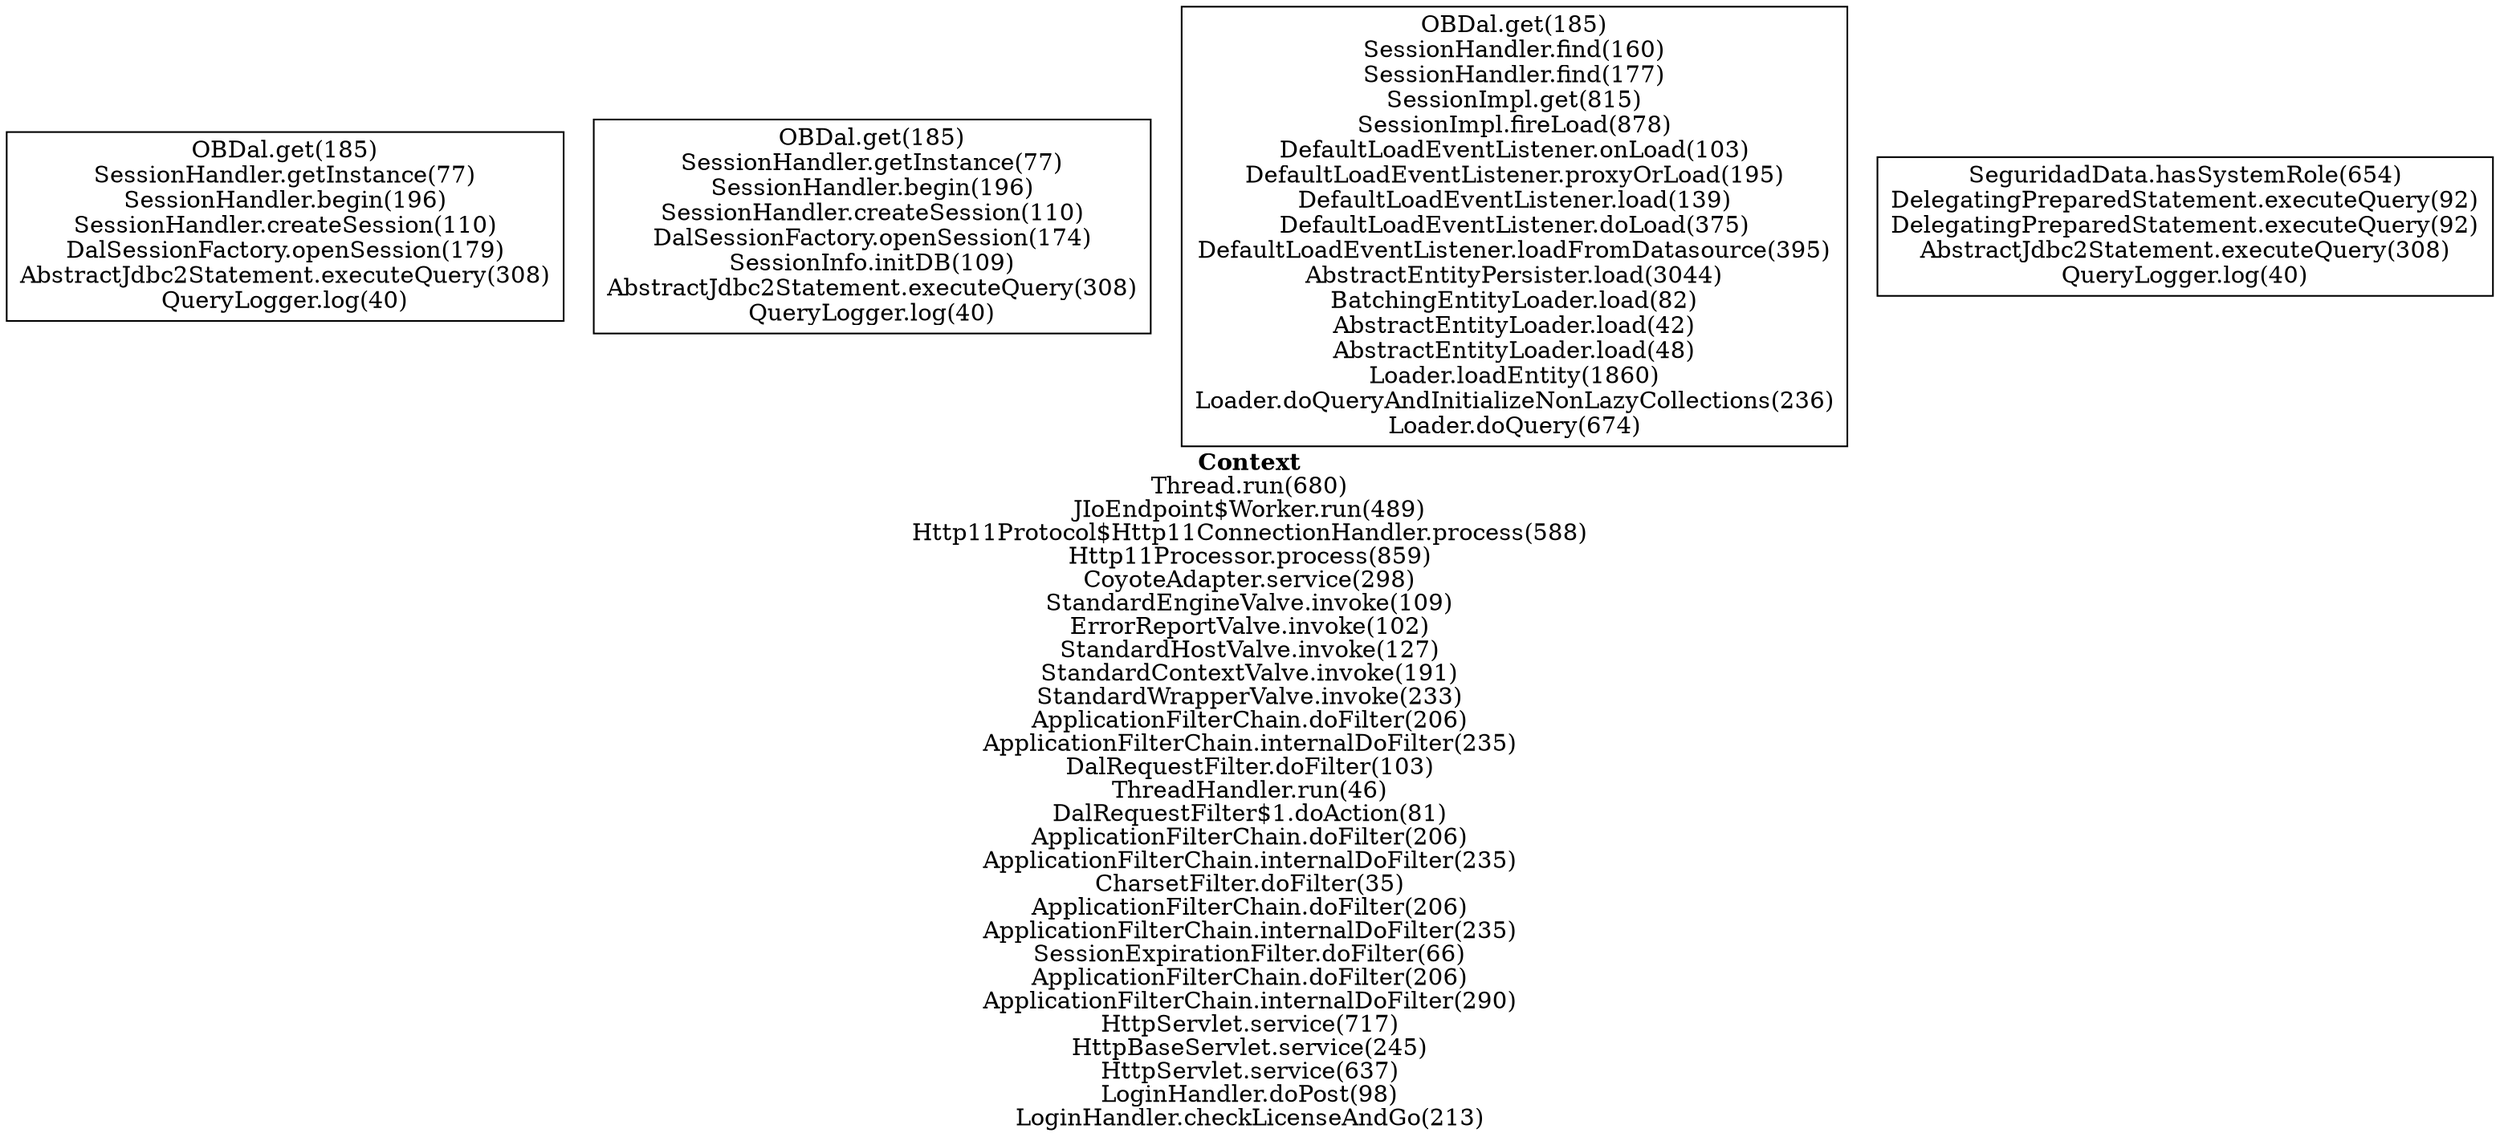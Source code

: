 digraph 867695 { 
label=<<font face="Times-Bold">Context</font><br/>Thread.run(680)<br/>JIoEndpoint$Worker.run(489)<br/>Http11Protocol$Http11ConnectionHandler.process(588)<br/>Http11Processor.process(859)<br/>CoyoteAdapter.service(298)<br/>StandardEngineValve.invoke(109)<br/>ErrorReportValve.invoke(102)<br/>StandardHostValve.invoke(127)<br/>StandardContextValve.invoke(191)<br/>StandardWrapperValve.invoke(233)<br/>ApplicationFilterChain.doFilter(206)<br/>ApplicationFilterChain.internalDoFilter(235)<br/>DalRequestFilter.doFilter(103)<br/>ThreadHandler.run(46)<br/>DalRequestFilter$1.doAction(81)<br/>ApplicationFilterChain.doFilter(206)<br/>ApplicationFilterChain.internalDoFilter(235)<br/>CharsetFilter.doFilter(35)<br/>ApplicationFilterChain.doFilter(206)<br/>ApplicationFilterChain.internalDoFilter(235)<br/>SessionExpirationFilter.doFilter(66)<br/>ApplicationFilterChain.doFilter(206)<br/>ApplicationFilterChain.internalDoFilter(290)<br/>HttpServlet.service(717)<br/>HttpBaseServlet.service(245)<br/>HttpServlet.service(637)<br/>LoginHandler.doPost(98)<br/>LoginHandler.checkLicenseAndGo(213)>;rankdir=BT;
1 [label="OBDal.get(185)\nSessionHandler.getInstance(77)\nSessionHandler.begin(196)\nSessionHandler.createSession(110)\nDalSessionFactory.openSession(179)\nAbstractJdbc2Statement.executeQuery(308)\nQueryLogger.log(40)\n", shape=box];
2 [label="OBDal.get(185)\nSessionHandler.getInstance(77)\nSessionHandler.begin(196)\nSessionHandler.createSession(110)\nDalSessionFactory.openSession(174)\nSessionInfo.initDB(109)\nAbstractJdbc2Statement.executeQuery(308)\nQueryLogger.log(40)\n", shape=box];
3 [label="OBDal.get(185)\nSessionHandler.find(160)\nSessionHandler.find(177)\nSessionImpl.get(815)\nSessionImpl.fireLoad(878)\nDefaultLoadEventListener.onLoad(103)\nDefaultLoadEventListener.proxyOrLoad(195)\nDefaultLoadEventListener.load(139)\nDefaultLoadEventListener.doLoad(375)\nDefaultLoadEventListener.loadFromDatasource(395)\nAbstractEntityPersister.load(3044)\nBatchingEntityLoader.load(82)\nAbstractEntityLoader.load(42)\nAbstractEntityLoader.load(48)\nLoader.loadEntity(1860)\nLoader.doQueryAndInitializeNonLazyCollections(236)\nLoader.doQuery(674)\n", shape=box];
4 [label="SeguridadData.hasSystemRole(654)\nDelegatingPreparedStatement.executeQuery(92)\nDelegatingPreparedStatement.executeQuery(92)\nAbstractJdbc2Statement.executeQuery(308)\nQueryLogger.log(40)\n", shape=box];
}

